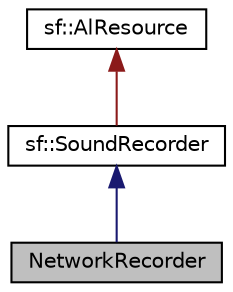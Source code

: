 digraph "NetworkRecorder"
{
 // LATEX_PDF_SIZE
  edge [fontname="Helvetica",fontsize="10",labelfontname="Helvetica",labelfontsize="10"];
  node [fontname="Helvetica",fontsize="10",shape=record];
  Node1 [label="NetworkRecorder",height=0.2,width=0.4,color="black", fillcolor="grey75", style="filled", fontcolor="black",tooltip=" "];
  Node2 -> Node1 [dir="back",color="midnightblue",fontsize="10",style="solid"];
  Node2 [label="sf::SoundRecorder",height=0.2,width=0.4,color="black", fillcolor="white", style="filled",URL="$de/ddc/classsf_1_1SoundRecorder.html",tooltip="Abstract base class for capturing sound data."];
  Node3 -> Node2 [dir="back",color="firebrick4",fontsize="10",style="solid"];
  Node3 [label="sf::AlResource",height=0.2,width=0.4,color="black", fillcolor="white", style="filled",URL="$d9/d23/classsf_1_1AlResource.html",tooltip="Base class for classes that require an OpenAL context."];
}
